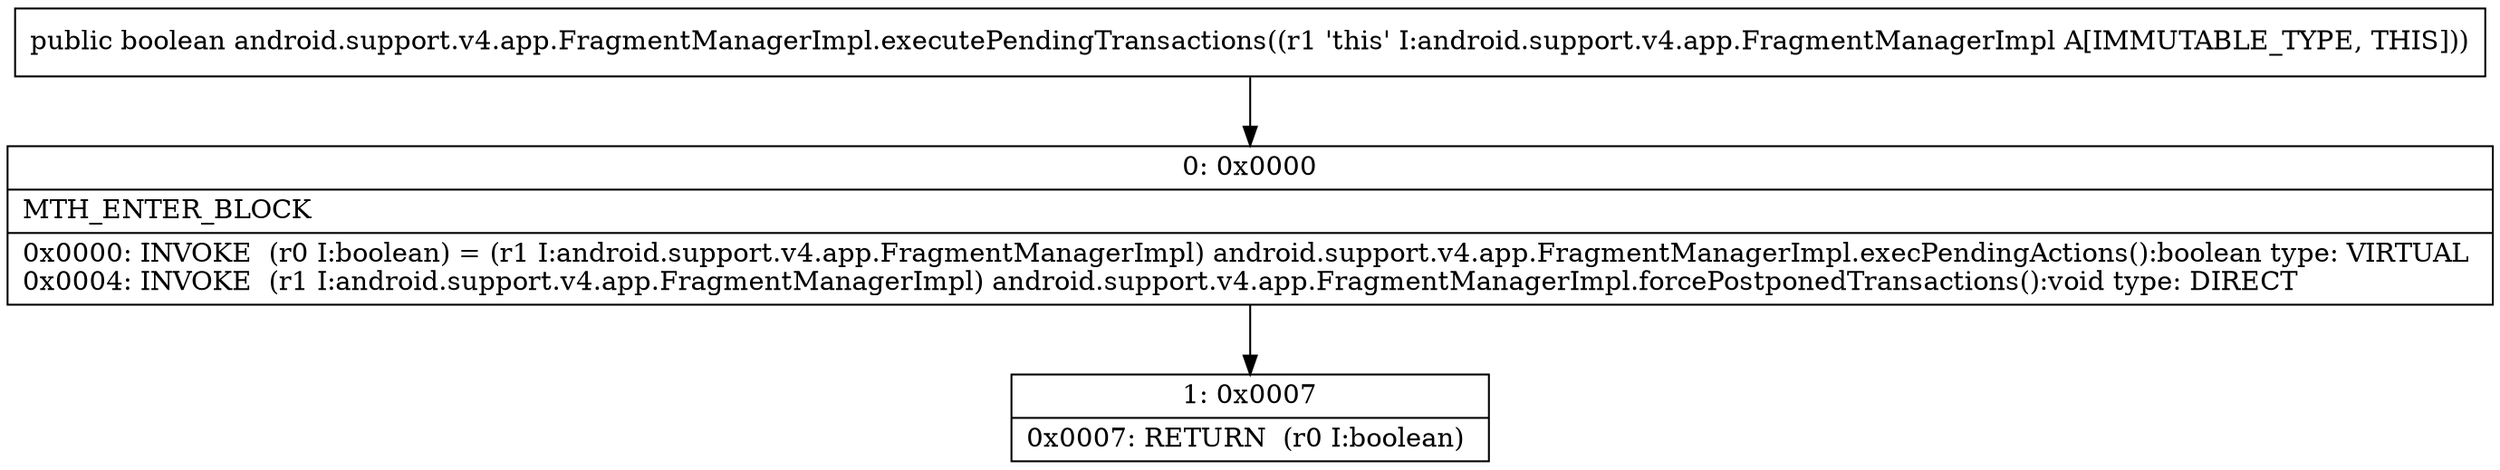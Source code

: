digraph "CFG forandroid.support.v4.app.FragmentManagerImpl.executePendingTransactions()Z" {
Node_0 [shape=record,label="{0\:\ 0x0000|MTH_ENTER_BLOCK\l|0x0000: INVOKE  (r0 I:boolean) = (r1 I:android.support.v4.app.FragmentManagerImpl) android.support.v4.app.FragmentManagerImpl.execPendingActions():boolean type: VIRTUAL \l0x0004: INVOKE  (r1 I:android.support.v4.app.FragmentManagerImpl) android.support.v4.app.FragmentManagerImpl.forcePostponedTransactions():void type: DIRECT \l}"];
Node_1 [shape=record,label="{1\:\ 0x0007|0x0007: RETURN  (r0 I:boolean) \l}"];
MethodNode[shape=record,label="{public boolean android.support.v4.app.FragmentManagerImpl.executePendingTransactions((r1 'this' I:android.support.v4.app.FragmentManagerImpl A[IMMUTABLE_TYPE, THIS])) }"];
MethodNode -> Node_0;
Node_0 -> Node_1;
}

